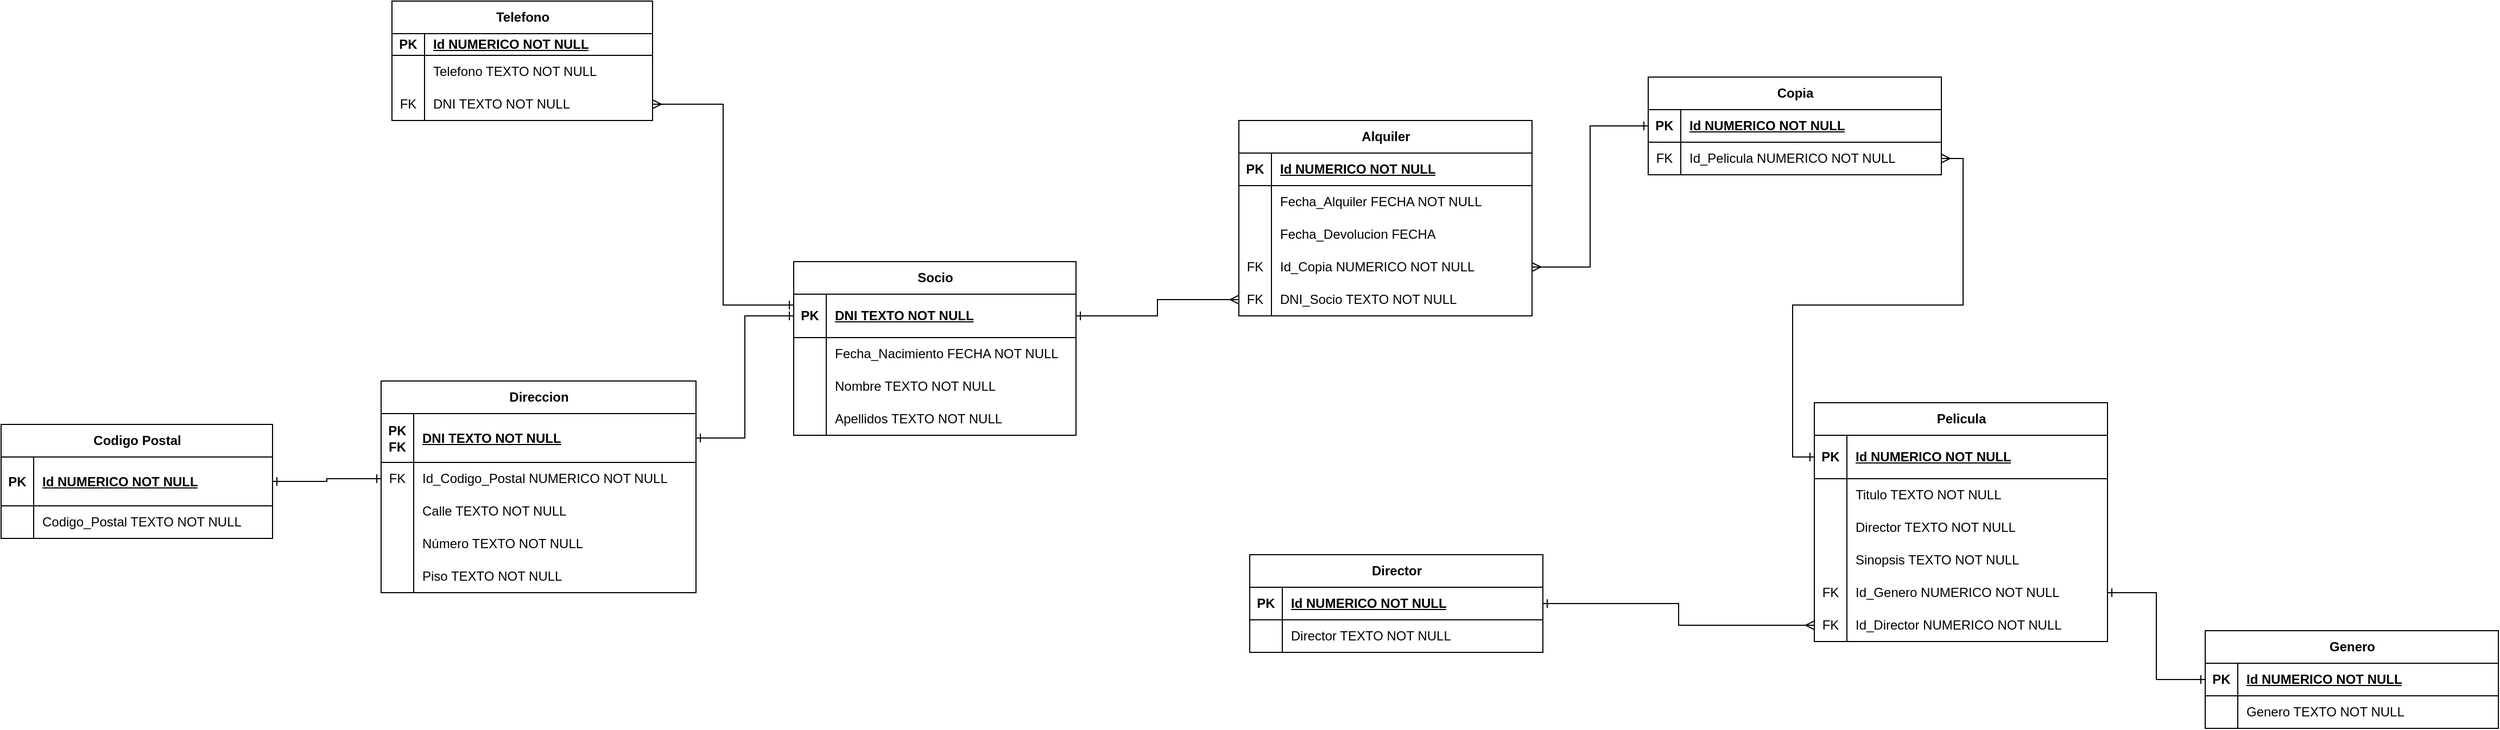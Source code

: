 <mxfile version="23.1.5" type="device">
  <diagram name="Página-1" id="DnSfhRPFs8c6zix-1HUQ">
    <mxGraphModel dx="2739" dy="1125" grid="1" gridSize="10" guides="1" tooltips="1" connect="1" arrows="1" fold="1" page="1" pageScale="1" pageWidth="827" pageHeight="1169" math="0" shadow="0">
      <root>
        <mxCell id="0" />
        <mxCell id="1" parent="0" />
        <mxCell id="i3Hs4jfFSuWfCwEecbaY-14" value="Pelicula" style="shape=table;startSize=30;container=1;collapsible=1;childLayout=tableLayout;fixedRows=1;rowLines=0;fontStyle=1;align=center;resizeLast=1;html=1;" parent="1" vertex="1">
          <mxGeometry x="980" y="410" width="270" height="220" as="geometry" />
        </mxCell>
        <mxCell id="i3Hs4jfFSuWfCwEecbaY-15" value="" style="shape=tableRow;horizontal=0;startSize=0;swimlaneHead=0;swimlaneBody=0;fillColor=none;collapsible=0;dropTarget=0;points=[[0,0.5],[1,0.5]];portConstraint=eastwest;top=0;left=0;right=0;bottom=1;" parent="i3Hs4jfFSuWfCwEecbaY-14" vertex="1">
          <mxGeometry y="30" width="270" height="40" as="geometry" />
        </mxCell>
        <mxCell id="i3Hs4jfFSuWfCwEecbaY-16" value="PK" style="shape=partialRectangle;connectable=0;fillColor=none;top=0;left=0;bottom=0;right=0;fontStyle=1;overflow=hidden;whiteSpace=wrap;html=1;" parent="i3Hs4jfFSuWfCwEecbaY-15" vertex="1">
          <mxGeometry width="30" height="40" as="geometry">
            <mxRectangle width="30" height="40" as="alternateBounds" />
          </mxGeometry>
        </mxCell>
        <mxCell id="i3Hs4jfFSuWfCwEecbaY-17" value="Id NUMERICO NOT NULL" style="shape=partialRectangle;connectable=0;fillColor=none;top=0;left=0;bottom=0;right=0;align=left;spacingLeft=6;fontStyle=5;overflow=hidden;whiteSpace=wrap;html=1;" parent="i3Hs4jfFSuWfCwEecbaY-15" vertex="1">
          <mxGeometry x="30" width="240" height="40" as="geometry">
            <mxRectangle width="240" height="40" as="alternateBounds" />
          </mxGeometry>
        </mxCell>
        <mxCell id="i3Hs4jfFSuWfCwEecbaY-18" value="" style="shape=tableRow;horizontal=0;startSize=0;swimlaneHead=0;swimlaneBody=0;fillColor=none;collapsible=0;dropTarget=0;points=[[0,0.5],[1,0.5]];portConstraint=eastwest;top=0;left=0;right=0;bottom=0;" parent="i3Hs4jfFSuWfCwEecbaY-14" vertex="1">
          <mxGeometry y="70" width="270" height="30" as="geometry" />
        </mxCell>
        <mxCell id="i3Hs4jfFSuWfCwEecbaY-19" value="" style="shape=partialRectangle;connectable=0;fillColor=none;top=0;left=0;bottom=0;right=0;editable=1;overflow=hidden;whiteSpace=wrap;html=1;" parent="i3Hs4jfFSuWfCwEecbaY-18" vertex="1">
          <mxGeometry width="30" height="30" as="geometry">
            <mxRectangle width="30" height="30" as="alternateBounds" />
          </mxGeometry>
        </mxCell>
        <mxCell id="i3Hs4jfFSuWfCwEecbaY-20" value="Titulo TEXTO NOT NULL" style="shape=partialRectangle;connectable=0;fillColor=none;top=0;left=0;bottom=0;right=0;align=left;spacingLeft=6;overflow=hidden;whiteSpace=wrap;html=1;" parent="i3Hs4jfFSuWfCwEecbaY-18" vertex="1">
          <mxGeometry x="30" width="240" height="30" as="geometry">
            <mxRectangle width="240" height="30" as="alternateBounds" />
          </mxGeometry>
        </mxCell>
        <mxCell id="fYK_To7Z4xKj5mriTc2r-5" value="" style="shape=tableRow;horizontal=0;startSize=0;swimlaneHead=0;swimlaneBody=0;fillColor=none;collapsible=0;dropTarget=0;points=[[0,0.5],[1,0.5]];portConstraint=eastwest;top=0;left=0;right=0;bottom=0;" vertex="1" parent="i3Hs4jfFSuWfCwEecbaY-14">
          <mxGeometry y="100" width="270" height="30" as="geometry" />
        </mxCell>
        <mxCell id="fYK_To7Z4xKj5mriTc2r-6" value="" style="shape=partialRectangle;connectable=0;fillColor=none;top=0;left=0;bottom=0;right=0;editable=1;overflow=hidden;whiteSpace=wrap;html=1;" vertex="1" parent="fYK_To7Z4xKj5mriTc2r-5">
          <mxGeometry width="30" height="30" as="geometry">
            <mxRectangle width="30" height="30" as="alternateBounds" />
          </mxGeometry>
        </mxCell>
        <mxCell id="fYK_To7Z4xKj5mriTc2r-7" value="Director TEXTO NOT NULL" style="shape=partialRectangle;connectable=0;fillColor=none;top=0;left=0;bottom=0;right=0;align=left;spacingLeft=6;overflow=hidden;whiteSpace=wrap;html=1;" vertex="1" parent="fYK_To7Z4xKj5mriTc2r-5">
          <mxGeometry x="30" width="240" height="30" as="geometry">
            <mxRectangle width="240" height="30" as="alternateBounds" />
          </mxGeometry>
        </mxCell>
        <mxCell id="fYK_To7Z4xKj5mriTc2r-2" value="" style="shape=tableRow;horizontal=0;startSize=0;swimlaneHead=0;swimlaneBody=0;fillColor=none;collapsible=0;dropTarget=0;points=[[0,0.5],[1,0.5]];portConstraint=eastwest;top=0;left=0;right=0;bottom=0;" vertex="1" parent="i3Hs4jfFSuWfCwEecbaY-14">
          <mxGeometry y="130" width="270" height="30" as="geometry" />
        </mxCell>
        <mxCell id="fYK_To7Z4xKj5mriTc2r-3" value="" style="shape=partialRectangle;connectable=0;fillColor=none;top=0;left=0;bottom=0;right=0;editable=1;overflow=hidden;whiteSpace=wrap;html=1;" vertex="1" parent="fYK_To7Z4xKj5mriTc2r-2">
          <mxGeometry width="30" height="30" as="geometry">
            <mxRectangle width="30" height="30" as="alternateBounds" />
          </mxGeometry>
        </mxCell>
        <mxCell id="fYK_To7Z4xKj5mriTc2r-4" value="Sinopsis TEXTO NOT NULL" style="shape=partialRectangle;connectable=0;fillColor=none;top=0;left=0;bottom=0;right=0;align=left;spacingLeft=6;overflow=hidden;whiteSpace=wrap;html=1;" vertex="1" parent="fYK_To7Z4xKj5mriTc2r-2">
          <mxGeometry x="30" width="240" height="30" as="geometry">
            <mxRectangle width="240" height="30" as="alternateBounds" />
          </mxGeometry>
        </mxCell>
        <mxCell id="fYK_To7Z4xKj5mriTc2r-75" value="" style="shape=tableRow;horizontal=0;startSize=0;swimlaneHead=0;swimlaneBody=0;fillColor=none;collapsible=0;dropTarget=0;points=[[0,0.5],[1,0.5]];portConstraint=eastwest;top=0;left=0;right=0;bottom=0;" vertex="1" parent="i3Hs4jfFSuWfCwEecbaY-14">
          <mxGeometry y="160" width="270" height="30" as="geometry" />
        </mxCell>
        <mxCell id="fYK_To7Z4xKj5mriTc2r-76" value="FK" style="shape=partialRectangle;connectable=0;fillColor=none;top=0;left=0;bottom=0;right=0;editable=1;overflow=hidden;whiteSpace=wrap;html=1;" vertex="1" parent="fYK_To7Z4xKj5mriTc2r-75">
          <mxGeometry width="30" height="30" as="geometry">
            <mxRectangle width="30" height="30" as="alternateBounds" />
          </mxGeometry>
        </mxCell>
        <mxCell id="fYK_To7Z4xKj5mriTc2r-77" value="Id_Genero NUMERICO NOT NULL" style="shape=partialRectangle;connectable=0;fillColor=none;top=0;left=0;bottom=0;right=0;align=left;spacingLeft=6;overflow=hidden;whiteSpace=wrap;html=1;" vertex="1" parent="fYK_To7Z4xKj5mriTc2r-75">
          <mxGeometry x="30" width="240" height="30" as="geometry">
            <mxRectangle width="240" height="30" as="alternateBounds" />
          </mxGeometry>
        </mxCell>
        <mxCell id="fYK_To7Z4xKj5mriTc2r-78" value="" style="shape=tableRow;horizontal=0;startSize=0;swimlaneHead=0;swimlaneBody=0;fillColor=none;collapsible=0;dropTarget=0;points=[[0,0.5],[1,0.5]];portConstraint=eastwest;top=0;left=0;right=0;bottom=0;" vertex="1" parent="i3Hs4jfFSuWfCwEecbaY-14">
          <mxGeometry y="190" width="270" height="30" as="geometry" />
        </mxCell>
        <mxCell id="fYK_To7Z4xKj5mriTc2r-79" value="FK" style="shape=partialRectangle;connectable=0;fillColor=none;top=0;left=0;bottom=0;right=0;editable=1;overflow=hidden;whiteSpace=wrap;html=1;" vertex="1" parent="fYK_To7Z4xKj5mriTc2r-78">
          <mxGeometry width="30" height="30" as="geometry">
            <mxRectangle width="30" height="30" as="alternateBounds" />
          </mxGeometry>
        </mxCell>
        <mxCell id="fYK_To7Z4xKj5mriTc2r-80" value="Id_Director NUMERICO NOT NULL" style="shape=partialRectangle;connectable=0;fillColor=none;top=0;left=0;bottom=0;right=0;align=left;spacingLeft=6;overflow=hidden;whiteSpace=wrap;html=1;" vertex="1" parent="fYK_To7Z4xKj5mriTc2r-78">
          <mxGeometry x="30" width="240" height="30" as="geometry">
            <mxRectangle width="240" height="30" as="alternateBounds" />
          </mxGeometry>
        </mxCell>
        <mxCell id="i3Hs4jfFSuWfCwEecbaY-1" value="Socio" style="shape=table;startSize=30;container=1;collapsible=1;childLayout=tableLayout;fixedRows=1;rowLines=0;fontStyle=1;align=center;resizeLast=1;html=1;" parent="1" vertex="1">
          <mxGeometry x="40" y="280" width="260" height="160" as="geometry" />
        </mxCell>
        <mxCell id="i3Hs4jfFSuWfCwEecbaY-2" value="" style="shape=tableRow;horizontal=0;startSize=0;swimlaneHead=0;swimlaneBody=0;fillColor=none;collapsible=0;dropTarget=0;points=[[0,0.5],[1,0.5]];portConstraint=eastwest;top=0;left=0;right=0;bottom=1;" parent="i3Hs4jfFSuWfCwEecbaY-1" vertex="1">
          <mxGeometry y="30" width="260" height="40" as="geometry" />
        </mxCell>
        <mxCell id="i3Hs4jfFSuWfCwEecbaY-3" value="PK" style="shape=partialRectangle;connectable=0;fillColor=none;top=0;left=0;bottom=0;right=0;fontStyle=1;overflow=hidden;whiteSpace=wrap;html=1;" parent="i3Hs4jfFSuWfCwEecbaY-2" vertex="1">
          <mxGeometry width="30" height="40" as="geometry">
            <mxRectangle width="30" height="40" as="alternateBounds" />
          </mxGeometry>
        </mxCell>
        <mxCell id="i3Hs4jfFSuWfCwEecbaY-4" value="DNI TEXTO NOT NULL" style="shape=partialRectangle;connectable=0;fillColor=none;top=0;left=0;bottom=0;right=0;align=left;spacingLeft=6;fontStyle=5;overflow=hidden;whiteSpace=wrap;html=1;" parent="i3Hs4jfFSuWfCwEecbaY-2" vertex="1">
          <mxGeometry x="30" width="230" height="40" as="geometry">
            <mxRectangle width="230" height="40" as="alternateBounds" />
          </mxGeometry>
        </mxCell>
        <mxCell id="i3Hs4jfFSuWfCwEecbaY-5" value="" style="shape=tableRow;horizontal=0;startSize=0;swimlaneHead=0;swimlaneBody=0;fillColor=none;collapsible=0;dropTarget=0;points=[[0,0.5],[1,0.5]];portConstraint=eastwest;top=0;left=0;right=0;bottom=0;" parent="i3Hs4jfFSuWfCwEecbaY-1" vertex="1">
          <mxGeometry y="70" width="260" height="30" as="geometry" />
        </mxCell>
        <mxCell id="i3Hs4jfFSuWfCwEecbaY-6" value="" style="shape=partialRectangle;connectable=0;fillColor=none;top=0;left=0;bottom=0;right=0;editable=1;overflow=hidden;whiteSpace=wrap;html=1;" parent="i3Hs4jfFSuWfCwEecbaY-5" vertex="1">
          <mxGeometry width="30" height="30" as="geometry">
            <mxRectangle width="30" height="30" as="alternateBounds" />
          </mxGeometry>
        </mxCell>
        <mxCell id="i3Hs4jfFSuWfCwEecbaY-7" value="Fecha_Nacimiento FECHA NOT NULL" style="shape=partialRectangle;connectable=0;fillColor=none;top=0;left=0;bottom=0;right=0;align=left;spacingLeft=6;overflow=hidden;whiteSpace=wrap;html=1;" parent="i3Hs4jfFSuWfCwEecbaY-5" vertex="1">
          <mxGeometry x="30" width="230" height="30" as="geometry">
            <mxRectangle width="230" height="30" as="alternateBounds" />
          </mxGeometry>
        </mxCell>
        <mxCell id="i3Hs4jfFSuWfCwEecbaY-8" value="" style="shape=tableRow;horizontal=0;startSize=0;swimlaneHead=0;swimlaneBody=0;fillColor=none;collapsible=0;dropTarget=0;points=[[0,0.5],[1,0.5]];portConstraint=eastwest;top=0;left=0;right=0;bottom=0;" parent="i3Hs4jfFSuWfCwEecbaY-1" vertex="1">
          <mxGeometry y="100" width="260" height="30" as="geometry" />
        </mxCell>
        <mxCell id="i3Hs4jfFSuWfCwEecbaY-9" value="" style="shape=partialRectangle;connectable=0;fillColor=none;top=0;left=0;bottom=0;right=0;editable=1;overflow=hidden;whiteSpace=wrap;html=1;" parent="i3Hs4jfFSuWfCwEecbaY-8" vertex="1">
          <mxGeometry width="30" height="30" as="geometry">
            <mxRectangle width="30" height="30" as="alternateBounds" />
          </mxGeometry>
        </mxCell>
        <mxCell id="i3Hs4jfFSuWfCwEecbaY-10" value="Nombre TEXTO NOT NULL" style="shape=partialRectangle;connectable=0;fillColor=none;top=0;left=0;bottom=0;right=0;align=left;spacingLeft=6;overflow=hidden;whiteSpace=wrap;html=1;" parent="i3Hs4jfFSuWfCwEecbaY-8" vertex="1">
          <mxGeometry x="30" width="230" height="30" as="geometry">
            <mxRectangle width="230" height="30" as="alternateBounds" />
          </mxGeometry>
        </mxCell>
        <mxCell id="i3Hs4jfFSuWfCwEecbaY-121" value="" style="shape=tableRow;horizontal=0;startSize=0;swimlaneHead=0;swimlaneBody=0;fillColor=none;collapsible=0;dropTarget=0;points=[[0,0.5],[1,0.5]];portConstraint=eastwest;top=0;left=0;right=0;bottom=0;" parent="i3Hs4jfFSuWfCwEecbaY-1" vertex="1">
          <mxGeometry y="130" width="260" height="30" as="geometry" />
        </mxCell>
        <mxCell id="i3Hs4jfFSuWfCwEecbaY-122" value="" style="shape=partialRectangle;connectable=0;fillColor=none;top=0;left=0;bottom=0;right=0;editable=1;overflow=hidden;whiteSpace=wrap;html=1;" parent="i3Hs4jfFSuWfCwEecbaY-121" vertex="1">
          <mxGeometry width="30" height="30" as="geometry">
            <mxRectangle width="30" height="30" as="alternateBounds" />
          </mxGeometry>
        </mxCell>
        <mxCell id="i3Hs4jfFSuWfCwEecbaY-123" value="Apellidos TEXTO NOT NULL" style="shape=partialRectangle;connectable=0;fillColor=none;top=0;left=0;bottom=0;right=0;align=left;spacingLeft=6;overflow=hidden;whiteSpace=wrap;html=1;" parent="i3Hs4jfFSuWfCwEecbaY-121" vertex="1">
          <mxGeometry x="30" width="230" height="30" as="geometry">
            <mxRectangle width="230" height="30" as="alternateBounds" />
          </mxGeometry>
        </mxCell>
        <mxCell id="i3Hs4jfFSuWfCwEecbaY-133" value="Telefono" style="shape=table;startSize=30;container=1;collapsible=1;childLayout=tableLayout;fixedRows=1;rowLines=0;fontStyle=1;align=center;resizeLast=1;html=1;" parent="1" vertex="1">
          <mxGeometry x="-330" y="40" width="240" height="110" as="geometry" />
        </mxCell>
        <mxCell id="i3Hs4jfFSuWfCwEecbaY-134" value="" style="shape=tableRow;horizontal=0;startSize=0;swimlaneHead=0;swimlaneBody=0;fillColor=none;collapsible=0;dropTarget=0;points=[[0,0.5],[1,0.5]];portConstraint=eastwest;top=0;left=0;right=0;bottom=1;" parent="i3Hs4jfFSuWfCwEecbaY-133" vertex="1">
          <mxGeometry y="30" width="240" height="20" as="geometry" />
        </mxCell>
        <mxCell id="i3Hs4jfFSuWfCwEecbaY-135" value="PK" style="shape=partialRectangle;connectable=0;fillColor=none;top=0;left=0;bottom=0;right=0;fontStyle=1;overflow=hidden;whiteSpace=wrap;html=1;" parent="i3Hs4jfFSuWfCwEecbaY-134" vertex="1">
          <mxGeometry width="30" height="20" as="geometry">
            <mxRectangle width="30" height="20" as="alternateBounds" />
          </mxGeometry>
        </mxCell>
        <mxCell id="i3Hs4jfFSuWfCwEecbaY-136" value="Id NUMERICO NOT NULL" style="shape=partialRectangle;connectable=0;fillColor=none;top=0;left=0;bottom=0;right=0;align=left;spacingLeft=6;fontStyle=5;overflow=hidden;whiteSpace=wrap;html=1;" parent="i3Hs4jfFSuWfCwEecbaY-134" vertex="1">
          <mxGeometry x="30" width="210" height="20" as="geometry">
            <mxRectangle width="210" height="20" as="alternateBounds" />
          </mxGeometry>
        </mxCell>
        <mxCell id="i3Hs4jfFSuWfCwEecbaY-137" value="" style="shape=tableRow;horizontal=0;startSize=0;swimlaneHead=0;swimlaneBody=0;fillColor=none;collapsible=0;dropTarget=0;points=[[0,0.5],[1,0.5]];portConstraint=eastwest;top=0;left=0;right=0;bottom=0;" parent="i3Hs4jfFSuWfCwEecbaY-133" vertex="1">
          <mxGeometry y="50" width="240" height="30" as="geometry" />
        </mxCell>
        <mxCell id="i3Hs4jfFSuWfCwEecbaY-138" value="" style="shape=partialRectangle;connectable=0;fillColor=none;top=0;left=0;bottom=0;right=0;editable=1;overflow=hidden;whiteSpace=wrap;html=1;" parent="i3Hs4jfFSuWfCwEecbaY-137" vertex="1">
          <mxGeometry width="30" height="30" as="geometry">
            <mxRectangle width="30" height="30" as="alternateBounds" />
          </mxGeometry>
        </mxCell>
        <mxCell id="i3Hs4jfFSuWfCwEecbaY-139" value="Telefono TEXTO NOT NULL" style="shape=partialRectangle;connectable=0;fillColor=none;top=0;left=0;bottom=0;right=0;align=left;spacingLeft=6;overflow=hidden;whiteSpace=wrap;html=1;" parent="i3Hs4jfFSuWfCwEecbaY-137" vertex="1">
          <mxGeometry x="30" width="210" height="30" as="geometry">
            <mxRectangle width="210" height="30" as="alternateBounds" />
          </mxGeometry>
        </mxCell>
        <mxCell id="i3Hs4jfFSuWfCwEecbaY-140" value="" style="shape=tableRow;horizontal=0;startSize=0;swimlaneHead=0;swimlaneBody=0;fillColor=none;collapsible=0;dropTarget=0;points=[[0,0.5],[1,0.5]];portConstraint=eastwest;top=0;left=0;right=0;bottom=0;" parent="i3Hs4jfFSuWfCwEecbaY-133" vertex="1">
          <mxGeometry y="80" width="240" height="30" as="geometry" />
        </mxCell>
        <mxCell id="i3Hs4jfFSuWfCwEecbaY-141" value="FK" style="shape=partialRectangle;connectable=0;fillColor=none;top=0;left=0;bottom=0;right=0;editable=1;overflow=hidden;whiteSpace=wrap;html=1;" parent="i3Hs4jfFSuWfCwEecbaY-140" vertex="1">
          <mxGeometry width="30" height="30" as="geometry">
            <mxRectangle width="30" height="30" as="alternateBounds" />
          </mxGeometry>
        </mxCell>
        <mxCell id="i3Hs4jfFSuWfCwEecbaY-142" value="DNI TEXTO NOT NULL" style="shape=partialRectangle;connectable=0;fillColor=none;top=0;left=0;bottom=0;right=0;align=left;spacingLeft=6;overflow=hidden;whiteSpace=wrap;html=1;" parent="i3Hs4jfFSuWfCwEecbaY-140" vertex="1">
          <mxGeometry x="30" width="210" height="30" as="geometry">
            <mxRectangle width="210" height="30" as="alternateBounds" />
          </mxGeometry>
        </mxCell>
        <mxCell id="i3Hs4jfFSuWfCwEecbaY-159" style="edgeStyle=orthogonalEdgeStyle;rounded=0;orthogonalLoop=1;jettySize=auto;html=1;startArrow=ERone;startFill=0;endArrow=ERmany;endFill=0;" parent="1" source="i3Hs4jfFSuWfCwEecbaY-2" target="i3Hs4jfFSuWfCwEecbaY-140" edge="1">
          <mxGeometry relative="1" as="geometry">
            <Array as="points">
              <mxPoint x="-25" y="320" />
              <mxPoint x="-25" y="135" />
            </Array>
          </mxGeometry>
        </mxCell>
        <mxCell id="i3Hs4jfFSuWfCwEecbaY-203" value="Direccion" style="shape=table;startSize=30;container=1;collapsible=1;childLayout=tableLayout;fixedRows=1;rowLines=0;fontStyle=1;align=center;resizeLast=1;html=1;" parent="1" vertex="1">
          <mxGeometry x="-340" y="390" width="290" height="195" as="geometry" />
        </mxCell>
        <mxCell id="i3Hs4jfFSuWfCwEecbaY-204" value="" style="shape=tableRow;horizontal=0;startSize=0;swimlaneHead=0;swimlaneBody=0;fillColor=none;collapsible=0;dropTarget=0;points=[[0,0.5],[1,0.5]];portConstraint=eastwest;top=0;left=0;right=0;bottom=1;" parent="i3Hs4jfFSuWfCwEecbaY-203" vertex="1">
          <mxGeometry y="30" width="290" height="45" as="geometry" />
        </mxCell>
        <mxCell id="i3Hs4jfFSuWfCwEecbaY-205" value="PK FK" style="shape=partialRectangle;connectable=0;fillColor=none;top=0;left=0;bottom=0;right=0;fontStyle=1;overflow=hidden;whiteSpace=wrap;html=1;" parent="i3Hs4jfFSuWfCwEecbaY-204" vertex="1">
          <mxGeometry width="30" height="45" as="geometry">
            <mxRectangle width="30" height="45" as="alternateBounds" />
          </mxGeometry>
        </mxCell>
        <mxCell id="i3Hs4jfFSuWfCwEecbaY-206" value="DNI TEXTO NOT NULL" style="shape=partialRectangle;connectable=0;fillColor=none;top=0;left=0;bottom=0;right=0;align=left;spacingLeft=6;fontStyle=5;overflow=hidden;whiteSpace=wrap;html=1;" parent="i3Hs4jfFSuWfCwEecbaY-204" vertex="1">
          <mxGeometry x="30" width="260" height="45" as="geometry">
            <mxRectangle width="260" height="45" as="alternateBounds" />
          </mxGeometry>
        </mxCell>
        <mxCell id="i3Hs4jfFSuWfCwEecbaY-219" value="" style="shape=tableRow;horizontal=0;startSize=0;swimlaneHead=0;swimlaneBody=0;fillColor=none;collapsible=0;dropTarget=0;points=[[0,0.5],[1,0.5]];portConstraint=eastwest;top=0;left=0;right=0;bottom=0;" parent="i3Hs4jfFSuWfCwEecbaY-203" vertex="1">
          <mxGeometry y="75" width="290" height="30" as="geometry" />
        </mxCell>
        <mxCell id="i3Hs4jfFSuWfCwEecbaY-220" value="FK" style="shape=partialRectangle;connectable=0;fillColor=none;top=0;left=0;bottom=0;right=0;editable=1;overflow=hidden;whiteSpace=wrap;html=1;" parent="i3Hs4jfFSuWfCwEecbaY-219" vertex="1">
          <mxGeometry width="30" height="30" as="geometry">
            <mxRectangle width="30" height="30" as="alternateBounds" />
          </mxGeometry>
        </mxCell>
        <mxCell id="i3Hs4jfFSuWfCwEecbaY-221" value="Id_Codigo_Postal NUMERICO NOT NULL" style="shape=partialRectangle;connectable=0;fillColor=none;top=0;left=0;bottom=0;right=0;align=left;spacingLeft=6;overflow=hidden;whiteSpace=wrap;html=1;" parent="i3Hs4jfFSuWfCwEecbaY-219" vertex="1">
          <mxGeometry x="30" width="260" height="30" as="geometry">
            <mxRectangle width="260" height="30" as="alternateBounds" />
          </mxGeometry>
        </mxCell>
        <mxCell id="i3Hs4jfFSuWfCwEecbaY-222" value="" style="shape=tableRow;horizontal=0;startSize=0;swimlaneHead=0;swimlaneBody=0;fillColor=none;collapsible=0;dropTarget=0;points=[[0,0.5],[1,0.5]];portConstraint=eastwest;top=0;left=0;right=0;bottom=0;" parent="i3Hs4jfFSuWfCwEecbaY-203" vertex="1">
          <mxGeometry y="105" width="290" height="30" as="geometry" />
        </mxCell>
        <mxCell id="i3Hs4jfFSuWfCwEecbaY-223" value="" style="shape=partialRectangle;connectable=0;fillColor=none;top=0;left=0;bottom=0;right=0;editable=1;overflow=hidden;whiteSpace=wrap;html=1;" parent="i3Hs4jfFSuWfCwEecbaY-222" vertex="1">
          <mxGeometry width="30" height="30" as="geometry">
            <mxRectangle width="30" height="30" as="alternateBounds" />
          </mxGeometry>
        </mxCell>
        <mxCell id="i3Hs4jfFSuWfCwEecbaY-224" value="Calle TEXTO NOT NULL" style="shape=partialRectangle;connectable=0;fillColor=none;top=0;left=0;bottom=0;right=0;align=left;spacingLeft=6;overflow=hidden;whiteSpace=wrap;html=1;" parent="i3Hs4jfFSuWfCwEecbaY-222" vertex="1">
          <mxGeometry x="30" width="260" height="30" as="geometry">
            <mxRectangle width="260" height="30" as="alternateBounds" />
          </mxGeometry>
        </mxCell>
        <mxCell id="fYK_To7Z4xKj5mriTc2r-21" value="" style="shape=tableRow;horizontal=0;startSize=0;swimlaneHead=0;swimlaneBody=0;fillColor=none;collapsible=0;dropTarget=0;points=[[0,0.5],[1,0.5]];portConstraint=eastwest;top=0;left=0;right=0;bottom=0;" vertex="1" parent="i3Hs4jfFSuWfCwEecbaY-203">
          <mxGeometry y="135" width="290" height="30" as="geometry" />
        </mxCell>
        <mxCell id="fYK_To7Z4xKj5mriTc2r-22" value="" style="shape=partialRectangle;connectable=0;fillColor=none;top=0;left=0;bottom=0;right=0;editable=1;overflow=hidden;whiteSpace=wrap;html=1;" vertex="1" parent="fYK_To7Z4xKj5mriTc2r-21">
          <mxGeometry width="30" height="30" as="geometry">
            <mxRectangle width="30" height="30" as="alternateBounds" />
          </mxGeometry>
        </mxCell>
        <mxCell id="fYK_To7Z4xKj5mriTc2r-23" value="Número TEXTO NOT NULL" style="shape=partialRectangle;connectable=0;fillColor=none;top=0;left=0;bottom=0;right=0;align=left;spacingLeft=6;overflow=hidden;whiteSpace=wrap;html=1;" vertex="1" parent="fYK_To7Z4xKj5mriTc2r-21">
          <mxGeometry x="30" width="260" height="30" as="geometry">
            <mxRectangle width="260" height="30" as="alternateBounds" />
          </mxGeometry>
        </mxCell>
        <mxCell id="i3Hs4jfFSuWfCwEecbaY-228" value="" style="shape=tableRow;horizontal=0;startSize=0;swimlaneHead=0;swimlaneBody=0;fillColor=none;collapsible=0;dropTarget=0;points=[[0,0.5],[1,0.5]];portConstraint=eastwest;top=0;left=0;right=0;bottom=0;" parent="i3Hs4jfFSuWfCwEecbaY-203" vertex="1">
          <mxGeometry y="165" width="290" height="30" as="geometry" />
        </mxCell>
        <mxCell id="i3Hs4jfFSuWfCwEecbaY-229" value="" style="shape=partialRectangle;connectable=0;fillColor=none;top=0;left=0;bottom=0;right=0;editable=1;overflow=hidden;whiteSpace=wrap;html=1;" parent="i3Hs4jfFSuWfCwEecbaY-228" vertex="1">
          <mxGeometry width="30" height="30" as="geometry">
            <mxRectangle width="30" height="30" as="alternateBounds" />
          </mxGeometry>
        </mxCell>
        <mxCell id="i3Hs4jfFSuWfCwEecbaY-230" value="Piso TEXTO NOT NULL" style="shape=partialRectangle;connectable=0;fillColor=none;top=0;left=0;bottom=0;right=0;align=left;spacingLeft=6;overflow=hidden;whiteSpace=wrap;html=1;" parent="i3Hs4jfFSuWfCwEecbaY-228" vertex="1">
          <mxGeometry x="30" width="260" height="30" as="geometry">
            <mxRectangle width="260" height="30" as="alternateBounds" />
          </mxGeometry>
        </mxCell>
        <mxCell id="4HnimgAQCqJs1GSB5_O9-1" value="Alquiler" style="shape=table;startSize=30;container=1;collapsible=1;childLayout=tableLayout;fixedRows=1;rowLines=0;fontStyle=1;align=center;resizeLast=1;html=1;" parent="1" vertex="1">
          <mxGeometry x="450" y="150" width="270" height="180" as="geometry" />
        </mxCell>
        <mxCell id="4HnimgAQCqJs1GSB5_O9-2" value="" style="shape=tableRow;horizontal=0;startSize=0;swimlaneHead=0;swimlaneBody=0;fillColor=none;collapsible=0;dropTarget=0;points=[[0,0.5],[1,0.5]];portConstraint=eastwest;top=0;left=0;right=0;bottom=1;" parent="4HnimgAQCqJs1GSB5_O9-1" vertex="1">
          <mxGeometry y="30" width="270" height="30" as="geometry" />
        </mxCell>
        <mxCell id="4HnimgAQCqJs1GSB5_O9-3" value="PK" style="shape=partialRectangle;connectable=0;fillColor=none;top=0;left=0;bottom=0;right=0;fontStyle=1;overflow=hidden;whiteSpace=wrap;html=1;" parent="4HnimgAQCqJs1GSB5_O9-2" vertex="1">
          <mxGeometry width="30" height="30" as="geometry">
            <mxRectangle width="30" height="30" as="alternateBounds" />
          </mxGeometry>
        </mxCell>
        <mxCell id="4HnimgAQCqJs1GSB5_O9-4" value="Id NUMERICO NOT NULL" style="shape=partialRectangle;connectable=0;fillColor=none;top=0;left=0;bottom=0;right=0;align=left;spacingLeft=6;fontStyle=5;overflow=hidden;whiteSpace=wrap;html=1;" parent="4HnimgAQCqJs1GSB5_O9-2" vertex="1">
          <mxGeometry x="30" width="240" height="30" as="geometry">
            <mxRectangle width="240" height="30" as="alternateBounds" />
          </mxGeometry>
        </mxCell>
        <mxCell id="4HnimgAQCqJs1GSB5_O9-5" value="" style="shape=tableRow;horizontal=0;startSize=0;swimlaneHead=0;swimlaneBody=0;fillColor=none;collapsible=0;dropTarget=0;points=[[0,0.5],[1,0.5]];portConstraint=eastwest;top=0;left=0;right=0;bottom=0;" parent="4HnimgAQCqJs1GSB5_O9-1" vertex="1">
          <mxGeometry y="60" width="270" height="30" as="geometry" />
        </mxCell>
        <mxCell id="4HnimgAQCqJs1GSB5_O9-6" value="" style="shape=partialRectangle;connectable=0;fillColor=none;top=0;left=0;bottom=0;right=0;editable=1;overflow=hidden;whiteSpace=wrap;html=1;" parent="4HnimgAQCqJs1GSB5_O9-5" vertex="1">
          <mxGeometry width="30" height="30" as="geometry">
            <mxRectangle width="30" height="30" as="alternateBounds" />
          </mxGeometry>
        </mxCell>
        <mxCell id="4HnimgAQCqJs1GSB5_O9-7" value="Fecha_Alquiler FECHA NOT NULL" style="shape=partialRectangle;connectable=0;fillColor=none;top=0;left=0;bottom=0;right=0;align=left;spacingLeft=6;overflow=hidden;whiteSpace=wrap;html=1;" parent="4HnimgAQCqJs1GSB5_O9-5" vertex="1">
          <mxGeometry x="30" width="240" height="30" as="geometry">
            <mxRectangle width="240" height="30" as="alternateBounds" />
          </mxGeometry>
        </mxCell>
        <mxCell id="4HnimgAQCqJs1GSB5_O9-8" value="" style="shape=tableRow;horizontal=0;startSize=0;swimlaneHead=0;swimlaneBody=0;fillColor=none;collapsible=0;dropTarget=0;points=[[0,0.5],[1,0.5]];portConstraint=eastwest;top=0;left=0;right=0;bottom=0;" parent="4HnimgAQCqJs1GSB5_O9-1" vertex="1">
          <mxGeometry y="90" width="270" height="30" as="geometry" />
        </mxCell>
        <mxCell id="4HnimgAQCqJs1GSB5_O9-9" value="" style="shape=partialRectangle;connectable=0;fillColor=none;top=0;left=0;bottom=0;right=0;editable=1;overflow=hidden;whiteSpace=wrap;html=1;" parent="4HnimgAQCqJs1GSB5_O9-8" vertex="1">
          <mxGeometry width="30" height="30" as="geometry">
            <mxRectangle width="30" height="30" as="alternateBounds" />
          </mxGeometry>
        </mxCell>
        <mxCell id="4HnimgAQCqJs1GSB5_O9-10" value="Fecha_Devolucion FECHA" style="shape=partialRectangle;connectable=0;fillColor=none;top=0;left=0;bottom=0;right=0;align=left;spacingLeft=6;overflow=hidden;whiteSpace=wrap;html=1;" parent="4HnimgAQCqJs1GSB5_O9-8" vertex="1">
          <mxGeometry x="30" width="240" height="30" as="geometry">
            <mxRectangle width="240" height="30" as="alternateBounds" />
          </mxGeometry>
        </mxCell>
        <mxCell id="4HnimgAQCqJs1GSB5_O9-11" value="" style="shape=tableRow;horizontal=0;startSize=0;swimlaneHead=0;swimlaneBody=0;fillColor=none;collapsible=0;dropTarget=0;points=[[0,0.5],[1,0.5]];portConstraint=eastwest;top=0;left=0;right=0;bottom=0;" parent="4HnimgAQCqJs1GSB5_O9-1" vertex="1">
          <mxGeometry y="120" width="270" height="30" as="geometry" />
        </mxCell>
        <mxCell id="4HnimgAQCqJs1GSB5_O9-12" value="FK" style="shape=partialRectangle;connectable=0;fillColor=none;top=0;left=0;bottom=0;right=0;editable=1;overflow=hidden;whiteSpace=wrap;html=1;" parent="4HnimgAQCqJs1GSB5_O9-11" vertex="1">
          <mxGeometry width="30" height="30" as="geometry">
            <mxRectangle width="30" height="30" as="alternateBounds" />
          </mxGeometry>
        </mxCell>
        <mxCell id="4HnimgAQCqJs1GSB5_O9-13" value="Id_Copia NUMERICO NOT NULL" style="shape=partialRectangle;connectable=0;fillColor=none;top=0;left=0;bottom=0;right=0;align=left;spacingLeft=6;overflow=hidden;whiteSpace=wrap;html=1;" parent="4HnimgAQCqJs1GSB5_O9-11" vertex="1">
          <mxGeometry x="30" width="240" height="30" as="geometry">
            <mxRectangle width="240" height="30" as="alternateBounds" />
          </mxGeometry>
        </mxCell>
        <mxCell id="fYK_To7Z4xKj5mriTc2r-27" value="" style="shape=tableRow;horizontal=0;startSize=0;swimlaneHead=0;swimlaneBody=0;fillColor=none;collapsible=0;dropTarget=0;points=[[0,0.5],[1,0.5]];portConstraint=eastwest;top=0;left=0;right=0;bottom=0;" vertex="1" parent="4HnimgAQCqJs1GSB5_O9-1">
          <mxGeometry y="150" width="270" height="30" as="geometry" />
        </mxCell>
        <mxCell id="fYK_To7Z4xKj5mriTc2r-28" value="FK" style="shape=partialRectangle;connectable=0;fillColor=none;top=0;left=0;bottom=0;right=0;editable=1;overflow=hidden;whiteSpace=wrap;html=1;" vertex="1" parent="fYK_To7Z4xKj5mriTc2r-27">
          <mxGeometry width="30" height="30" as="geometry">
            <mxRectangle width="30" height="30" as="alternateBounds" />
          </mxGeometry>
        </mxCell>
        <mxCell id="fYK_To7Z4xKj5mriTc2r-29" value="DNI_Socio TEXTO NOT NULL" style="shape=partialRectangle;connectable=0;fillColor=none;top=0;left=0;bottom=0;right=0;align=left;spacingLeft=6;overflow=hidden;whiteSpace=wrap;html=1;" vertex="1" parent="fYK_To7Z4xKj5mriTc2r-27">
          <mxGeometry x="30" width="240" height="30" as="geometry">
            <mxRectangle width="240" height="30" as="alternateBounds" />
          </mxGeometry>
        </mxCell>
        <mxCell id="fYK_To7Z4xKj5mriTc2r-1" style="edgeStyle=orthogonalEdgeStyle;rounded=0;orthogonalLoop=1;jettySize=auto;html=1;exitX=0;exitY=0.5;exitDx=0;exitDy=0;entryX=1;entryY=0.5;entryDx=0;entryDy=0;startArrow=ERone;startFill=0;endArrow=ERone;endFill=0;" edge="1" parent="1" source="i3Hs4jfFSuWfCwEecbaY-2" target="i3Hs4jfFSuWfCwEecbaY-204">
          <mxGeometry relative="1" as="geometry" />
        </mxCell>
        <mxCell id="fYK_To7Z4xKj5mriTc2r-8" value="Copia" style="shape=table;startSize=30;container=1;collapsible=1;childLayout=tableLayout;fixedRows=1;rowLines=0;fontStyle=1;align=center;resizeLast=1;html=1;" vertex="1" parent="1">
          <mxGeometry x="827" y="110" width="270" height="90" as="geometry" />
        </mxCell>
        <mxCell id="fYK_To7Z4xKj5mriTc2r-9" value="" style="shape=tableRow;horizontal=0;startSize=0;swimlaneHead=0;swimlaneBody=0;fillColor=none;collapsible=0;dropTarget=0;points=[[0,0.5],[1,0.5]];portConstraint=eastwest;top=0;left=0;right=0;bottom=1;" vertex="1" parent="fYK_To7Z4xKj5mriTc2r-8">
          <mxGeometry y="30" width="270" height="30" as="geometry" />
        </mxCell>
        <mxCell id="fYK_To7Z4xKj5mriTc2r-10" value="PK" style="shape=partialRectangle;connectable=0;fillColor=none;top=0;left=0;bottom=0;right=0;fontStyle=1;overflow=hidden;whiteSpace=wrap;html=1;" vertex="1" parent="fYK_To7Z4xKj5mriTc2r-9">
          <mxGeometry width="30" height="30" as="geometry">
            <mxRectangle width="30" height="30" as="alternateBounds" />
          </mxGeometry>
        </mxCell>
        <mxCell id="fYK_To7Z4xKj5mriTc2r-11" value="Id NUMERICO NOT NULL" style="shape=partialRectangle;connectable=0;fillColor=none;top=0;left=0;bottom=0;right=0;align=left;spacingLeft=6;fontStyle=5;overflow=hidden;whiteSpace=wrap;html=1;" vertex="1" parent="fYK_To7Z4xKj5mriTc2r-9">
          <mxGeometry x="30" width="240" height="30" as="geometry">
            <mxRectangle width="240" height="30" as="alternateBounds" />
          </mxGeometry>
        </mxCell>
        <mxCell id="fYK_To7Z4xKj5mriTc2r-15" value="" style="shape=tableRow;horizontal=0;startSize=0;swimlaneHead=0;swimlaneBody=0;fillColor=none;collapsible=0;dropTarget=0;points=[[0,0.5],[1,0.5]];portConstraint=eastwest;top=0;left=0;right=0;bottom=0;" vertex="1" parent="fYK_To7Z4xKj5mriTc2r-8">
          <mxGeometry y="60" width="270" height="30" as="geometry" />
        </mxCell>
        <mxCell id="fYK_To7Z4xKj5mriTc2r-16" value="FK" style="shape=partialRectangle;connectable=0;fillColor=none;top=0;left=0;bottom=0;right=0;editable=1;overflow=hidden;whiteSpace=wrap;html=1;" vertex="1" parent="fYK_To7Z4xKj5mriTc2r-15">
          <mxGeometry width="30" height="30" as="geometry">
            <mxRectangle width="30" height="30" as="alternateBounds" />
          </mxGeometry>
        </mxCell>
        <mxCell id="fYK_To7Z4xKj5mriTc2r-17" value="Id_Pelicula NUMERICO NOT NULL" style="shape=partialRectangle;connectable=0;fillColor=none;top=0;left=0;bottom=0;right=0;align=left;spacingLeft=6;overflow=hidden;whiteSpace=wrap;html=1;" vertex="1" parent="fYK_To7Z4xKj5mriTc2r-15">
          <mxGeometry x="30" width="240" height="30" as="geometry">
            <mxRectangle width="240" height="30" as="alternateBounds" />
          </mxGeometry>
        </mxCell>
        <mxCell id="fYK_To7Z4xKj5mriTc2r-30" style="edgeStyle=orthogonalEdgeStyle;rounded=0;orthogonalLoop=1;jettySize=auto;html=1;exitX=0;exitY=0.5;exitDx=0;exitDy=0;entryX=1;entryY=0.5;entryDx=0;entryDy=0;startArrow=ERmany;startFill=0;endArrow=ERone;endFill=0;" edge="1" parent="1" source="fYK_To7Z4xKj5mriTc2r-27" target="i3Hs4jfFSuWfCwEecbaY-2">
          <mxGeometry relative="1" as="geometry" />
        </mxCell>
        <mxCell id="fYK_To7Z4xKj5mriTc2r-34" style="edgeStyle=orthogonalEdgeStyle;rounded=0;orthogonalLoop=1;jettySize=auto;html=1;exitX=1;exitY=0.5;exitDx=0;exitDy=0;entryX=0;entryY=0.5;entryDx=0;entryDy=0;endArrow=ERone;endFill=0;startArrow=ERmany;startFill=0;" edge="1" parent="1" source="4HnimgAQCqJs1GSB5_O9-11" target="fYK_To7Z4xKj5mriTc2r-9">
          <mxGeometry relative="1" as="geometry" />
        </mxCell>
        <mxCell id="fYK_To7Z4xKj5mriTc2r-35" style="edgeStyle=orthogonalEdgeStyle;rounded=0;orthogonalLoop=1;jettySize=auto;html=1;exitX=1;exitY=0.5;exitDx=0;exitDy=0;entryX=0;entryY=0.5;entryDx=0;entryDy=0;startArrow=ERmany;startFill=0;endArrow=ERone;endFill=0;" edge="1" parent="1" source="fYK_To7Z4xKj5mriTc2r-15" target="i3Hs4jfFSuWfCwEecbaY-15">
          <mxGeometry relative="1" as="geometry" />
        </mxCell>
        <mxCell id="fYK_To7Z4xKj5mriTc2r-36" value="Genero" style="shape=table;startSize=30;container=1;collapsible=1;childLayout=tableLayout;fixedRows=1;rowLines=0;fontStyle=1;align=center;resizeLast=1;html=1;" vertex="1" parent="1">
          <mxGeometry x="1340" y="620" width="270" height="90" as="geometry" />
        </mxCell>
        <mxCell id="fYK_To7Z4xKj5mriTc2r-37" value="" style="shape=tableRow;horizontal=0;startSize=0;swimlaneHead=0;swimlaneBody=0;fillColor=none;collapsible=0;dropTarget=0;points=[[0,0.5],[1,0.5]];portConstraint=eastwest;top=0;left=0;right=0;bottom=1;" vertex="1" parent="fYK_To7Z4xKj5mriTc2r-36">
          <mxGeometry y="30" width="270" height="30" as="geometry" />
        </mxCell>
        <mxCell id="fYK_To7Z4xKj5mriTc2r-38" value="PK" style="shape=partialRectangle;connectable=0;fillColor=none;top=0;left=0;bottom=0;right=0;fontStyle=1;overflow=hidden;whiteSpace=wrap;html=1;" vertex="1" parent="fYK_To7Z4xKj5mriTc2r-37">
          <mxGeometry width="30" height="30" as="geometry">
            <mxRectangle width="30" height="30" as="alternateBounds" />
          </mxGeometry>
        </mxCell>
        <mxCell id="fYK_To7Z4xKj5mriTc2r-39" value="Id NUMERICO NOT NULL" style="shape=partialRectangle;connectable=0;fillColor=none;top=0;left=0;bottom=0;right=0;align=left;spacingLeft=6;fontStyle=5;overflow=hidden;whiteSpace=wrap;html=1;" vertex="1" parent="fYK_To7Z4xKj5mriTc2r-37">
          <mxGeometry x="30" width="240" height="30" as="geometry">
            <mxRectangle width="240" height="30" as="alternateBounds" />
          </mxGeometry>
        </mxCell>
        <mxCell id="fYK_To7Z4xKj5mriTc2r-40" value="" style="shape=tableRow;horizontal=0;startSize=0;swimlaneHead=0;swimlaneBody=0;fillColor=none;collapsible=0;dropTarget=0;points=[[0,0.5],[1,0.5]];portConstraint=eastwest;top=0;left=0;right=0;bottom=0;" vertex="1" parent="fYK_To7Z4xKj5mriTc2r-36">
          <mxGeometry y="60" width="270" height="30" as="geometry" />
        </mxCell>
        <mxCell id="fYK_To7Z4xKj5mriTc2r-41" value="" style="shape=partialRectangle;connectable=0;fillColor=none;top=0;left=0;bottom=0;right=0;editable=1;overflow=hidden;whiteSpace=wrap;html=1;" vertex="1" parent="fYK_To7Z4xKj5mriTc2r-40">
          <mxGeometry width="30" height="30" as="geometry">
            <mxRectangle width="30" height="30" as="alternateBounds" />
          </mxGeometry>
        </mxCell>
        <mxCell id="fYK_To7Z4xKj5mriTc2r-42" value="Genero TEXTO NOT NULL" style="shape=partialRectangle;connectable=0;fillColor=none;top=0;left=0;bottom=0;right=0;align=left;spacingLeft=6;overflow=hidden;whiteSpace=wrap;html=1;" vertex="1" parent="fYK_To7Z4xKj5mriTc2r-40">
          <mxGeometry x="30" width="240" height="30" as="geometry">
            <mxRectangle width="240" height="30" as="alternateBounds" />
          </mxGeometry>
        </mxCell>
        <mxCell id="fYK_To7Z4xKj5mriTc2r-47" value="Codigo Postal" style="shape=table;startSize=30;container=1;collapsible=1;childLayout=tableLayout;fixedRows=1;rowLines=0;fontStyle=1;align=center;resizeLast=1;html=1;" vertex="1" parent="1">
          <mxGeometry x="-690" y="430" width="250" height="105" as="geometry" />
        </mxCell>
        <mxCell id="fYK_To7Z4xKj5mriTc2r-48" value="" style="shape=tableRow;horizontal=0;startSize=0;swimlaneHead=0;swimlaneBody=0;fillColor=none;collapsible=0;dropTarget=0;points=[[0,0.5],[1,0.5]];portConstraint=eastwest;top=0;left=0;right=0;bottom=1;" vertex="1" parent="fYK_To7Z4xKj5mriTc2r-47">
          <mxGeometry y="30" width="250" height="45" as="geometry" />
        </mxCell>
        <mxCell id="fYK_To7Z4xKj5mriTc2r-49" value="PK" style="shape=partialRectangle;connectable=0;fillColor=none;top=0;left=0;bottom=0;right=0;fontStyle=1;overflow=hidden;whiteSpace=wrap;html=1;" vertex="1" parent="fYK_To7Z4xKj5mriTc2r-48">
          <mxGeometry width="30" height="45" as="geometry">
            <mxRectangle width="30" height="45" as="alternateBounds" />
          </mxGeometry>
        </mxCell>
        <mxCell id="fYK_To7Z4xKj5mriTc2r-50" value="Id NUMERICO NOT NULL" style="shape=partialRectangle;connectable=0;fillColor=none;top=0;left=0;bottom=0;right=0;align=left;spacingLeft=6;fontStyle=5;overflow=hidden;whiteSpace=wrap;html=1;" vertex="1" parent="fYK_To7Z4xKj5mriTc2r-48">
          <mxGeometry x="30" width="220" height="45" as="geometry">
            <mxRectangle width="220" height="45" as="alternateBounds" />
          </mxGeometry>
        </mxCell>
        <mxCell id="fYK_To7Z4xKj5mriTc2r-51" value="" style="shape=tableRow;horizontal=0;startSize=0;swimlaneHead=0;swimlaneBody=0;fillColor=none;collapsible=0;dropTarget=0;points=[[0,0.5],[1,0.5]];portConstraint=eastwest;top=0;left=0;right=0;bottom=0;" vertex="1" parent="fYK_To7Z4xKj5mriTc2r-47">
          <mxGeometry y="75" width="250" height="30" as="geometry" />
        </mxCell>
        <mxCell id="fYK_To7Z4xKj5mriTc2r-52" value="" style="shape=partialRectangle;connectable=0;fillColor=none;top=0;left=0;bottom=0;right=0;editable=1;overflow=hidden;whiteSpace=wrap;html=1;" vertex="1" parent="fYK_To7Z4xKj5mriTc2r-51">
          <mxGeometry width="30" height="30" as="geometry">
            <mxRectangle width="30" height="30" as="alternateBounds" />
          </mxGeometry>
        </mxCell>
        <mxCell id="fYK_To7Z4xKj5mriTc2r-53" value="Codigo_Postal TEXTO NOT NULL" style="shape=partialRectangle;connectable=0;fillColor=none;top=0;left=0;bottom=0;right=0;align=left;spacingLeft=6;overflow=hidden;whiteSpace=wrap;html=1;" vertex="1" parent="fYK_To7Z4xKj5mriTc2r-51">
          <mxGeometry x="30" width="220" height="30" as="geometry">
            <mxRectangle width="220" height="30" as="alternateBounds" />
          </mxGeometry>
        </mxCell>
        <mxCell id="fYK_To7Z4xKj5mriTc2r-63" style="edgeStyle=orthogonalEdgeStyle;rounded=0;orthogonalLoop=1;jettySize=auto;html=1;exitX=0;exitY=0.5;exitDx=0;exitDy=0;startArrow=ERone;startFill=0;endArrow=ERone;endFill=0;" edge="1" parent="1" source="i3Hs4jfFSuWfCwEecbaY-219" target="fYK_To7Z4xKj5mriTc2r-48">
          <mxGeometry relative="1" as="geometry" />
        </mxCell>
        <mxCell id="fYK_To7Z4xKj5mriTc2r-64" value="Director" style="shape=table;startSize=30;container=1;collapsible=1;childLayout=tableLayout;fixedRows=1;rowLines=0;fontStyle=1;align=center;resizeLast=1;html=1;" vertex="1" parent="1">
          <mxGeometry x="460" y="550" width="270" height="90" as="geometry" />
        </mxCell>
        <mxCell id="fYK_To7Z4xKj5mriTc2r-65" value="" style="shape=tableRow;horizontal=0;startSize=0;swimlaneHead=0;swimlaneBody=0;fillColor=none;collapsible=0;dropTarget=0;points=[[0,0.5],[1,0.5]];portConstraint=eastwest;top=0;left=0;right=0;bottom=1;" vertex="1" parent="fYK_To7Z4xKj5mriTc2r-64">
          <mxGeometry y="30" width="270" height="30" as="geometry" />
        </mxCell>
        <mxCell id="fYK_To7Z4xKj5mriTc2r-66" value="PK" style="shape=partialRectangle;connectable=0;fillColor=none;top=0;left=0;bottom=0;right=0;fontStyle=1;overflow=hidden;whiteSpace=wrap;html=1;" vertex="1" parent="fYK_To7Z4xKj5mriTc2r-65">
          <mxGeometry width="30" height="30" as="geometry">
            <mxRectangle width="30" height="30" as="alternateBounds" />
          </mxGeometry>
        </mxCell>
        <mxCell id="fYK_To7Z4xKj5mriTc2r-67" value="Id NUMERICO NOT NULL" style="shape=partialRectangle;connectable=0;fillColor=none;top=0;left=0;bottom=0;right=0;align=left;spacingLeft=6;fontStyle=5;overflow=hidden;whiteSpace=wrap;html=1;" vertex="1" parent="fYK_To7Z4xKj5mriTc2r-65">
          <mxGeometry x="30" width="240" height="30" as="geometry">
            <mxRectangle width="240" height="30" as="alternateBounds" />
          </mxGeometry>
        </mxCell>
        <mxCell id="fYK_To7Z4xKj5mriTc2r-68" value="" style="shape=tableRow;horizontal=0;startSize=0;swimlaneHead=0;swimlaneBody=0;fillColor=none;collapsible=0;dropTarget=0;points=[[0,0.5],[1,0.5]];portConstraint=eastwest;top=0;left=0;right=0;bottom=0;" vertex="1" parent="fYK_To7Z4xKj5mriTc2r-64">
          <mxGeometry y="60" width="270" height="30" as="geometry" />
        </mxCell>
        <mxCell id="fYK_To7Z4xKj5mriTc2r-69" value="" style="shape=partialRectangle;connectable=0;fillColor=none;top=0;left=0;bottom=0;right=0;editable=1;overflow=hidden;whiteSpace=wrap;html=1;" vertex="1" parent="fYK_To7Z4xKj5mriTc2r-68">
          <mxGeometry width="30" height="30" as="geometry">
            <mxRectangle width="30" height="30" as="alternateBounds" />
          </mxGeometry>
        </mxCell>
        <mxCell id="fYK_To7Z4xKj5mriTc2r-70" value="Director TEXTO NOT NULL" style="shape=partialRectangle;connectable=0;fillColor=none;top=0;left=0;bottom=0;right=0;align=left;spacingLeft=6;overflow=hidden;whiteSpace=wrap;html=1;" vertex="1" parent="fYK_To7Z4xKj5mriTc2r-68">
          <mxGeometry x="30" width="240" height="30" as="geometry">
            <mxRectangle width="240" height="30" as="alternateBounds" />
          </mxGeometry>
        </mxCell>
        <mxCell id="fYK_To7Z4xKj5mriTc2r-81" style="edgeStyle=orthogonalEdgeStyle;rounded=0;orthogonalLoop=1;jettySize=auto;html=1;exitX=1;exitY=0.5;exitDx=0;exitDy=0;entryX=0;entryY=0.5;entryDx=0;entryDy=0;startArrow=ERone;startFill=0;endArrow=ERone;endFill=0;" edge="1" parent="1" source="fYK_To7Z4xKj5mriTc2r-75" target="fYK_To7Z4xKj5mriTc2r-37">
          <mxGeometry relative="1" as="geometry" />
        </mxCell>
        <mxCell id="fYK_To7Z4xKj5mriTc2r-82" style="edgeStyle=orthogonalEdgeStyle;rounded=0;orthogonalLoop=1;jettySize=auto;html=1;exitX=1;exitY=0.5;exitDx=0;exitDy=0;entryX=0;entryY=0.5;entryDx=0;entryDy=0;startArrow=ERone;startFill=0;endArrow=ERmany;endFill=0;" edge="1" parent="1" source="fYK_To7Z4xKj5mriTc2r-65" target="fYK_To7Z4xKj5mriTc2r-78">
          <mxGeometry relative="1" as="geometry" />
        </mxCell>
      </root>
    </mxGraphModel>
  </diagram>
</mxfile>

